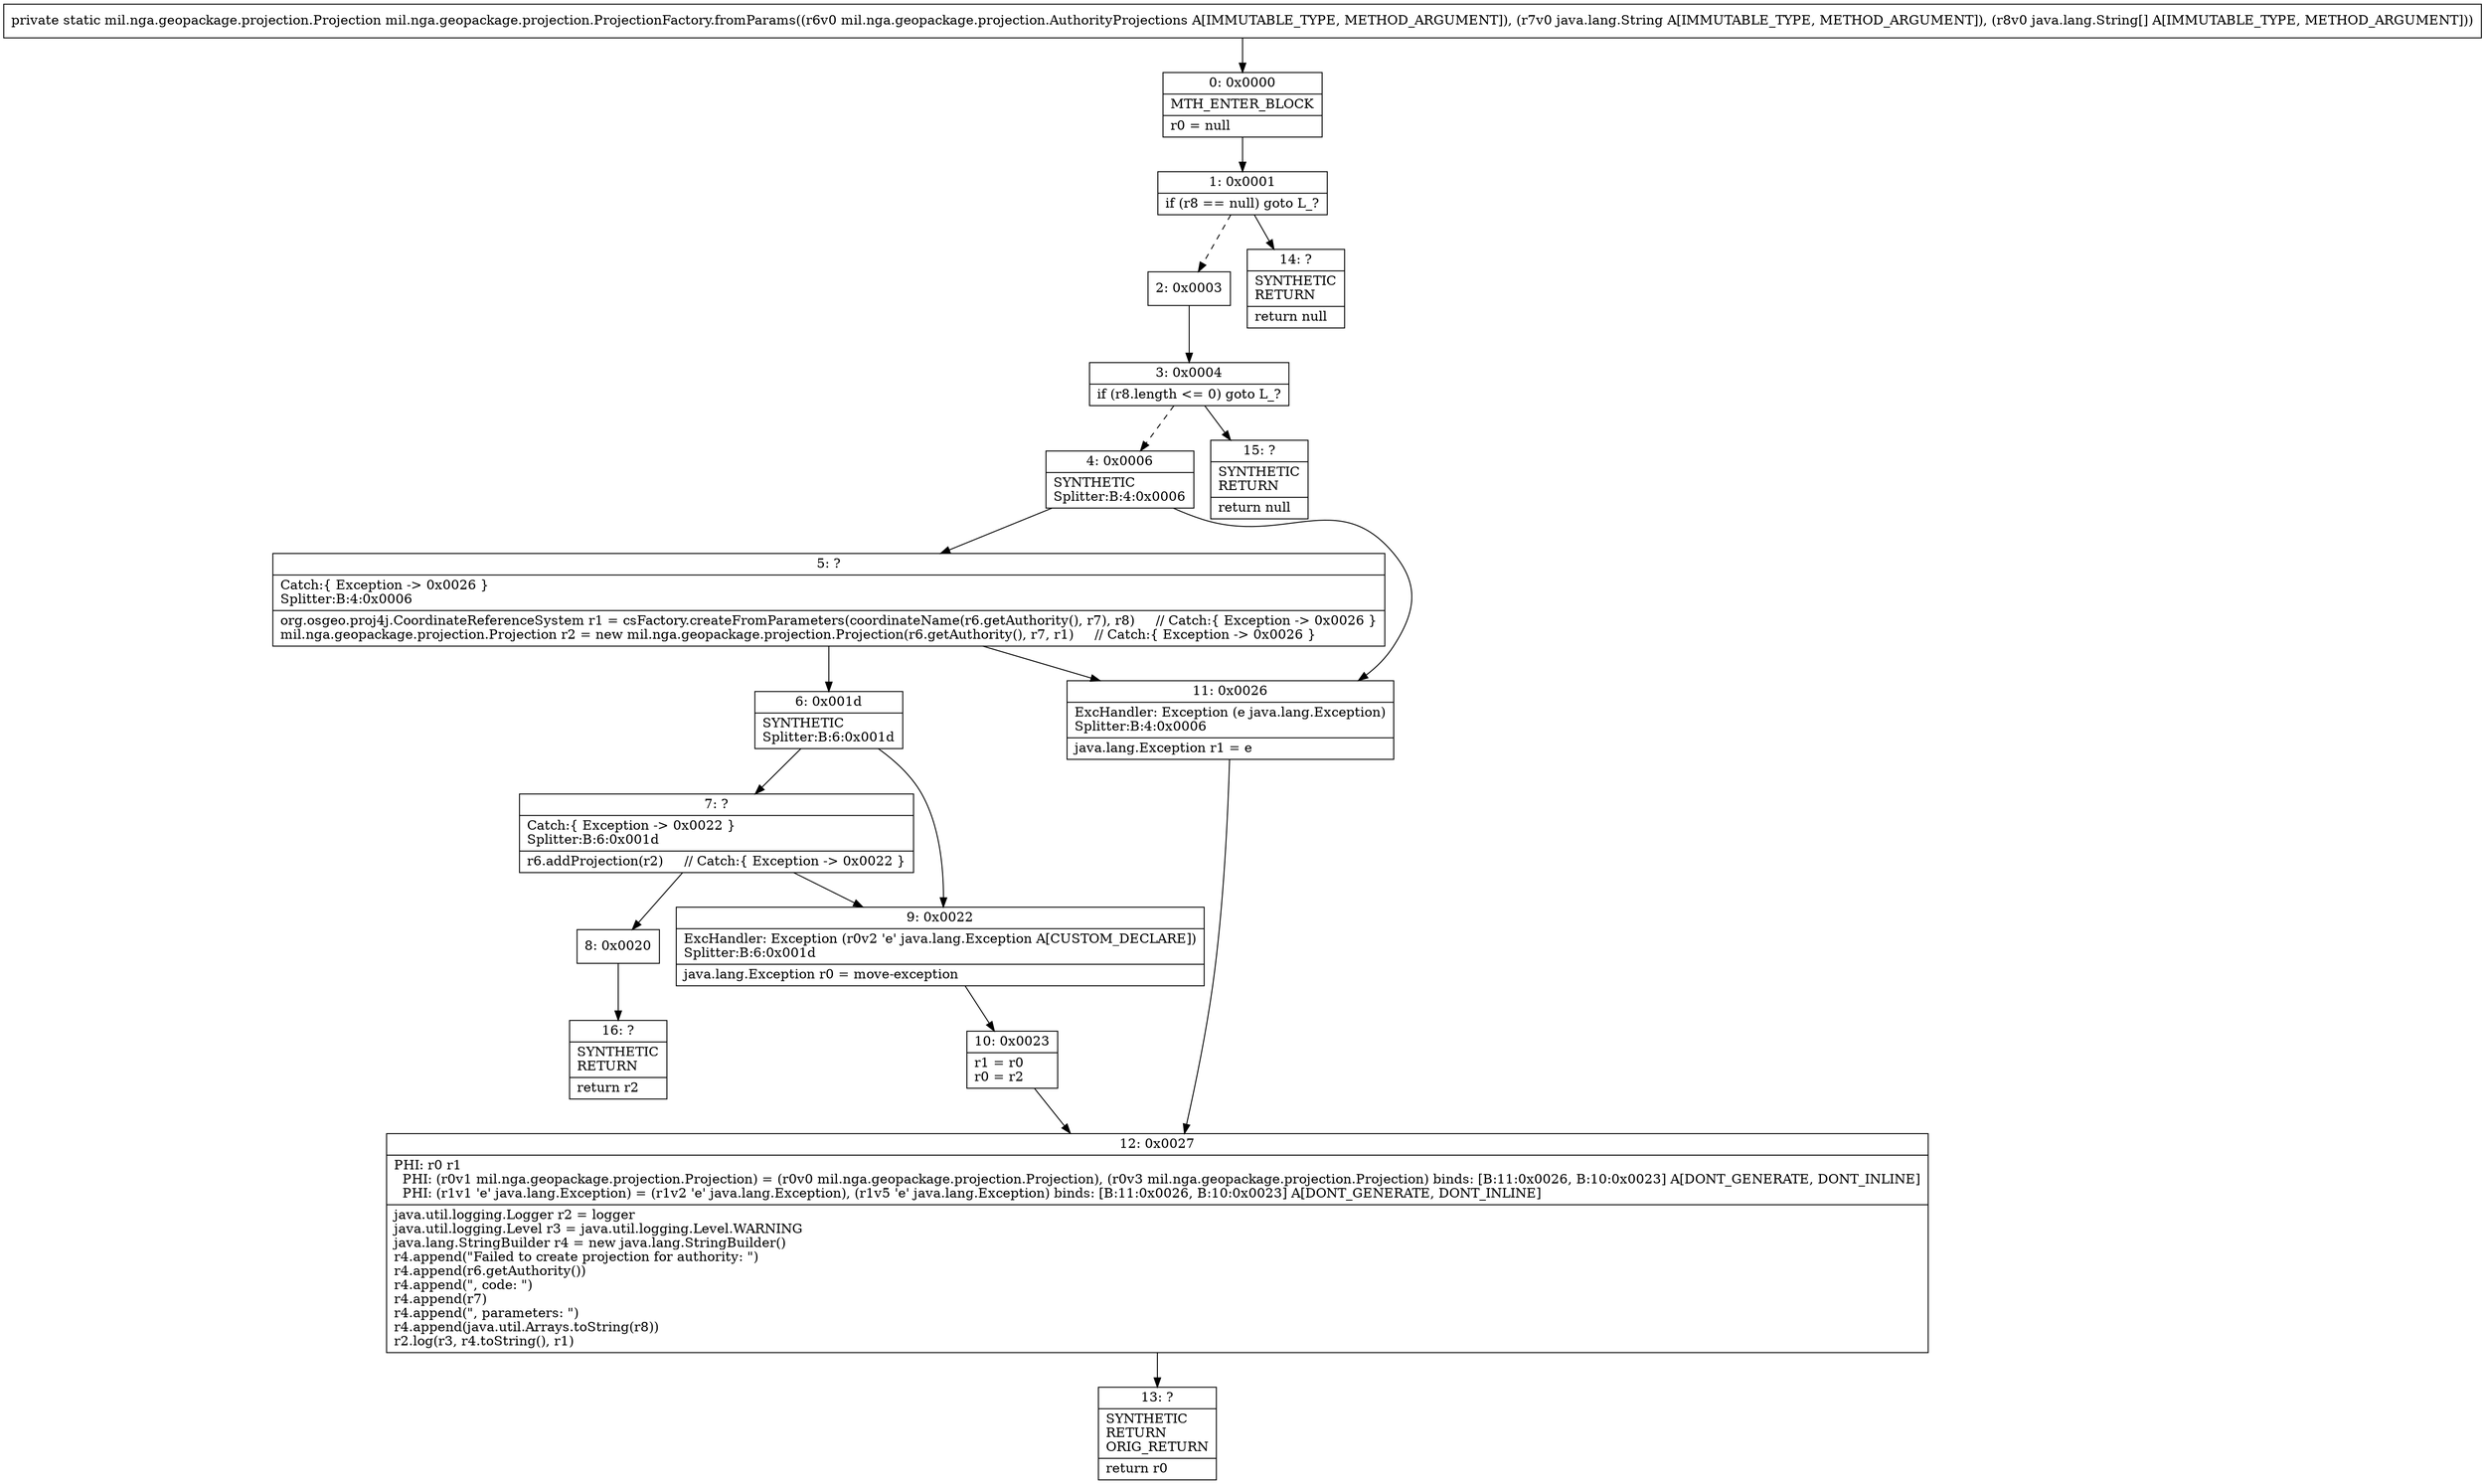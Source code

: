digraph "CFG formil.nga.geopackage.projection.ProjectionFactory.fromParams(Lmil\/nga\/geopackage\/projection\/AuthorityProjections;Ljava\/lang\/String;[Ljava\/lang\/String;)Lmil\/nga\/geopackage\/projection\/Projection;" {
Node_0 [shape=record,label="{0\:\ 0x0000|MTH_ENTER_BLOCK\l|r0 = null\l}"];
Node_1 [shape=record,label="{1\:\ 0x0001|if (r8 == null) goto L_?\l}"];
Node_2 [shape=record,label="{2\:\ 0x0003}"];
Node_3 [shape=record,label="{3\:\ 0x0004|if (r8.length \<= 0) goto L_?\l}"];
Node_4 [shape=record,label="{4\:\ 0x0006|SYNTHETIC\lSplitter:B:4:0x0006\l}"];
Node_5 [shape=record,label="{5\:\ ?|Catch:\{ Exception \-\> 0x0026 \}\lSplitter:B:4:0x0006\l|org.osgeo.proj4j.CoordinateReferenceSystem r1 = csFactory.createFromParameters(coordinateName(r6.getAuthority(), r7), r8)     \/\/ Catch:\{ Exception \-\> 0x0026 \}\lmil.nga.geopackage.projection.Projection r2 = new mil.nga.geopackage.projection.Projection(r6.getAuthority(), r7, r1)     \/\/ Catch:\{ Exception \-\> 0x0026 \}\l}"];
Node_6 [shape=record,label="{6\:\ 0x001d|SYNTHETIC\lSplitter:B:6:0x001d\l}"];
Node_7 [shape=record,label="{7\:\ ?|Catch:\{ Exception \-\> 0x0022 \}\lSplitter:B:6:0x001d\l|r6.addProjection(r2)     \/\/ Catch:\{ Exception \-\> 0x0022 \}\l}"];
Node_8 [shape=record,label="{8\:\ 0x0020}"];
Node_9 [shape=record,label="{9\:\ 0x0022|ExcHandler: Exception (r0v2 'e' java.lang.Exception A[CUSTOM_DECLARE])\lSplitter:B:6:0x001d\l|java.lang.Exception r0 = move\-exception\l}"];
Node_10 [shape=record,label="{10\:\ 0x0023|r1 = r0\lr0 = r2\l}"];
Node_11 [shape=record,label="{11\:\ 0x0026|ExcHandler: Exception (e java.lang.Exception)\lSplitter:B:4:0x0006\l|java.lang.Exception r1 = e\l}"];
Node_12 [shape=record,label="{12\:\ 0x0027|PHI: r0 r1 \l  PHI: (r0v1 mil.nga.geopackage.projection.Projection) = (r0v0 mil.nga.geopackage.projection.Projection), (r0v3 mil.nga.geopackage.projection.Projection) binds: [B:11:0x0026, B:10:0x0023] A[DONT_GENERATE, DONT_INLINE]\l  PHI: (r1v1 'e' java.lang.Exception) = (r1v2 'e' java.lang.Exception), (r1v5 'e' java.lang.Exception) binds: [B:11:0x0026, B:10:0x0023] A[DONT_GENERATE, DONT_INLINE]\l|java.util.logging.Logger r2 = logger\ljava.util.logging.Level r3 = java.util.logging.Level.WARNING\ljava.lang.StringBuilder r4 = new java.lang.StringBuilder()\lr4.append(\"Failed to create projection for authority: \")\lr4.append(r6.getAuthority())\lr4.append(\", code: \")\lr4.append(r7)\lr4.append(\", parameters: \")\lr4.append(java.util.Arrays.toString(r8))\lr2.log(r3, r4.toString(), r1)\l}"];
Node_13 [shape=record,label="{13\:\ ?|SYNTHETIC\lRETURN\lORIG_RETURN\l|return r0\l}"];
Node_14 [shape=record,label="{14\:\ ?|SYNTHETIC\lRETURN\l|return null\l}"];
Node_15 [shape=record,label="{15\:\ ?|SYNTHETIC\lRETURN\l|return null\l}"];
Node_16 [shape=record,label="{16\:\ ?|SYNTHETIC\lRETURN\l|return r2\l}"];
MethodNode[shape=record,label="{private static mil.nga.geopackage.projection.Projection mil.nga.geopackage.projection.ProjectionFactory.fromParams((r6v0 mil.nga.geopackage.projection.AuthorityProjections A[IMMUTABLE_TYPE, METHOD_ARGUMENT]), (r7v0 java.lang.String A[IMMUTABLE_TYPE, METHOD_ARGUMENT]), (r8v0 java.lang.String[] A[IMMUTABLE_TYPE, METHOD_ARGUMENT])) }"];
MethodNode -> Node_0;
Node_0 -> Node_1;
Node_1 -> Node_2[style=dashed];
Node_1 -> Node_14;
Node_2 -> Node_3;
Node_3 -> Node_4[style=dashed];
Node_3 -> Node_15;
Node_4 -> Node_5;
Node_4 -> Node_11;
Node_5 -> Node_6;
Node_5 -> Node_11;
Node_6 -> Node_7;
Node_6 -> Node_9;
Node_7 -> Node_8;
Node_7 -> Node_9;
Node_8 -> Node_16;
Node_9 -> Node_10;
Node_10 -> Node_12;
Node_11 -> Node_12;
Node_12 -> Node_13;
}

